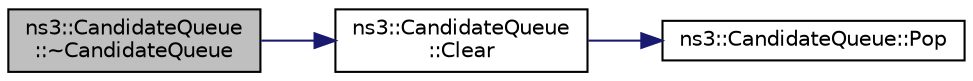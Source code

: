 digraph "ns3::CandidateQueue::~CandidateQueue"
{
 // LATEX_PDF_SIZE
  edge [fontname="Helvetica",fontsize="10",labelfontname="Helvetica",labelfontsize="10"];
  node [fontname="Helvetica",fontsize="10",shape=record];
  rankdir="LR";
  Node1 [label="ns3::CandidateQueue\l::~CandidateQueue",height=0.2,width=0.4,color="black", fillcolor="grey75", style="filled", fontcolor="black",tooltip="Destroy an SPF Candidate Queue and release any resources held by the contents."];
  Node1 -> Node2 [color="midnightblue",fontsize="10",style="solid",fontname="Helvetica"];
  Node2 [label="ns3::CandidateQueue\l::Clear",height=0.2,width=0.4,color="black", fillcolor="white", style="filled",URL="$classns3_1_1_candidate_queue.html#a2c661625c97b0251e9013bd61435cc01",tooltip="Empty the Candidate Queue and release all of the resources associated with the Shortest Path First Ve..."];
  Node2 -> Node3 [color="midnightblue",fontsize="10",style="solid",fontname="Helvetica"];
  Node3 [label="ns3::CandidateQueue::Pop",height=0.2,width=0.4,color="black", fillcolor="white", style="filled",URL="$classns3_1_1_candidate_queue.html#a7a9b3855349e02e76cd6f67a556a2ac9",tooltip="Pop the Shortest Path First Vertex pointer at the top of the queue."];
}
